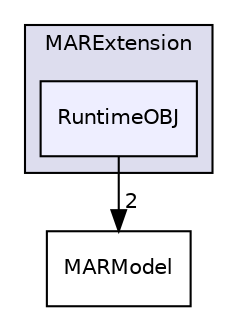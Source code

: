 digraph "/Users/Martin/Dev/SourceTree/MAREXT/MAREX/MARExtension/RuntimeOBJ" {
  compound=true
  node [ fontsize="10", fontname="Helvetica"];
  edge [ labelfontsize="10", labelfontname="Helvetica"];
  subgraph clusterdir_b932bfee56a058adac3470b82c4da045 {
    graph [ bgcolor="#ddddee", pencolor="black", label="MARExtension" fontname="Helvetica", fontsize="10", URL="dir_b932bfee56a058adac3470b82c4da045.html"]
  dir_9b7417ac52164b7318df39842d1696bc [shape=box, label="RuntimeOBJ", style="filled", fillcolor="#eeeeff", pencolor="black", URL="dir_9b7417ac52164b7318df39842d1696bc.html"];
  }
  dir_2c915ccebe98acf9de351a972d847539 [shape=box label="MARModel" URL="dir_2c915ccebe98acf9de351a972d847539.html"];
  dir_9b7417ac52164b7318df39842d1696bc->dir_2c915ccebe98acf9de351a972d847539 [headlabel="2", labeldistance=1.5 headhref="dir_000007_000011.html"];
}
